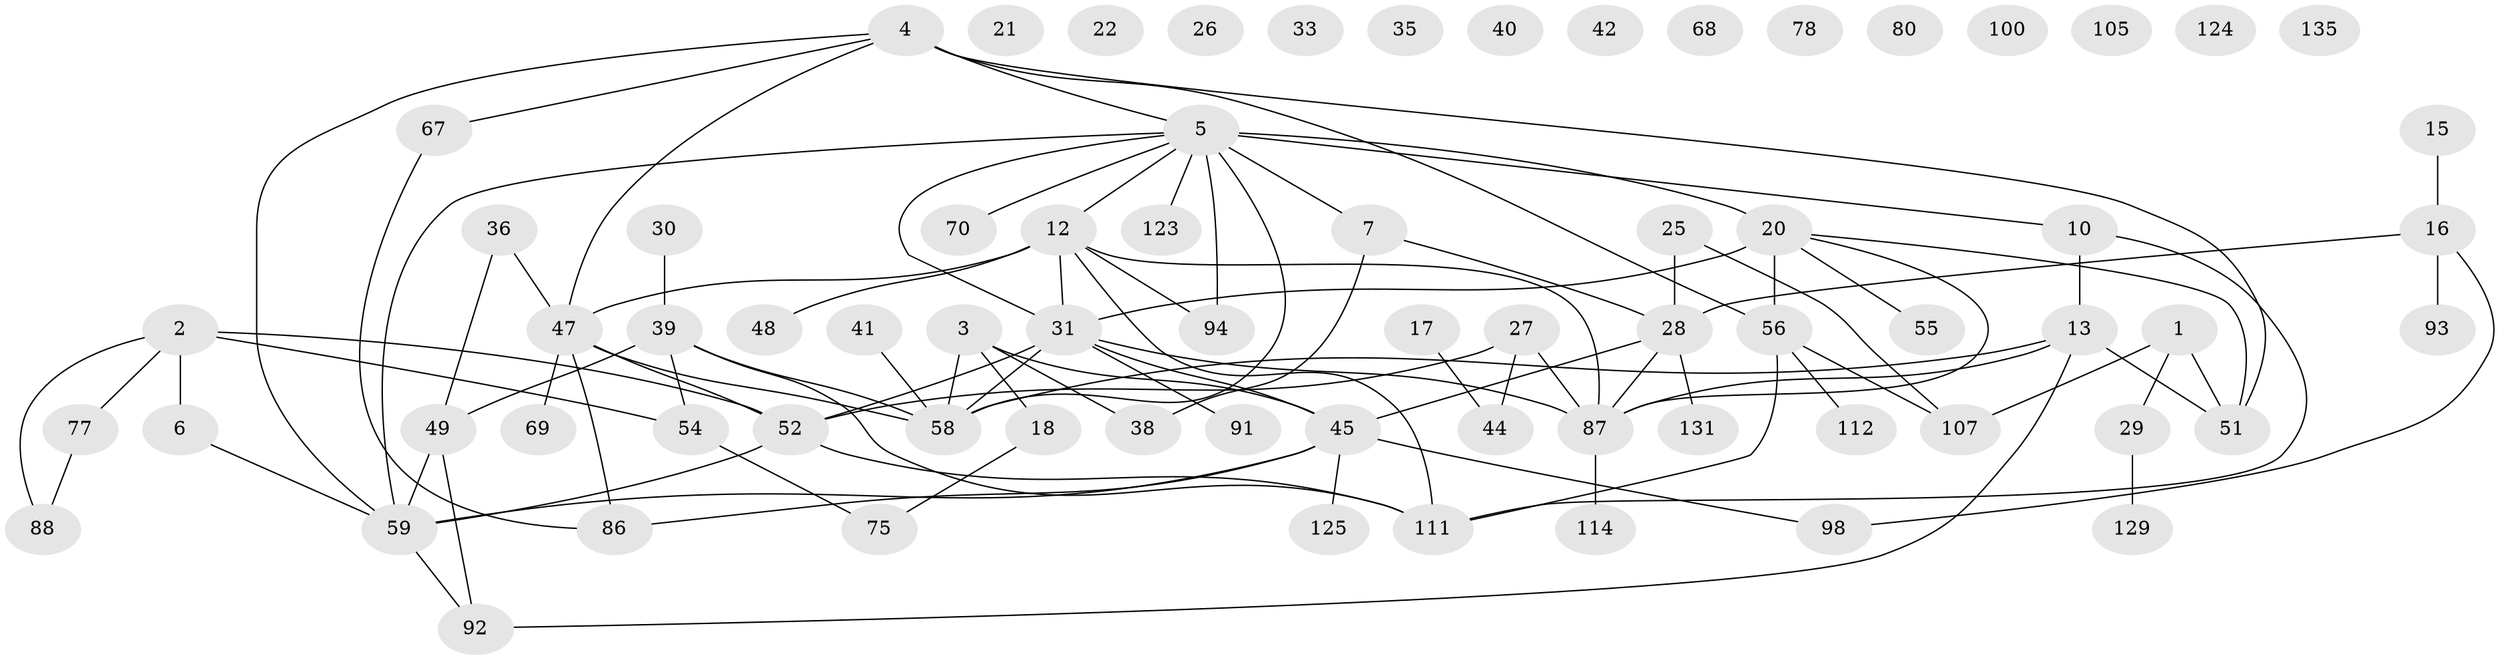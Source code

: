 // original degree distribution, {1: 0.2708333333333333, 4: 0.11805555555555555, 3: 0.2222222222222222, 2: 0.2361111111111111, 5: 0.034722222222222224, 6: 0.027777777777777776, 0: 0.06944444444444445, 7: 0.013888888888888888, 8: 0.006944444444444444}
// Generated by graph-tools (version 1.1) at 2025/16/03/04/25 18:16:44]
// undirected, 72 vertices, 96 edges
graph export_dot {
graph [start="1"]
  node [color=gray90,style=filled];
  1 [super="+11"];
  2 [super="+121+132"];
  3 [super="+9+113+109"];
  4 [super="+115+19+65+130"];
  5 [super="+8+34+61"];
  6 [super="+142"];
  7 [super="+24"];
  10 [super="+23"];
  12 [super="+99+62"];
  13 [super="+14"];
  15;
  16 [super="+89"];
  17;
  18 [super="+57+83"];
  20 [super="+95"];
  21;
  22;
  25;
  26;
  27;
  28 [super="+37+120+64"];
  29;
  30;
  31 [super="+76+43+32+97"];
  33;
  35 [super="+96"];
  36 [super="+60"];
  38 [super="+90"];
  39 [super="+134"];
  40 [super="+53"];
  41;
  42 [super="+46"];
  44;
  45 [super="+102+118"];
  47 [super="+66+104"];
  48;
  49;
  51 [super="+122"];
  52 [super="+84+79"];
  54;
  55 [super="+141"];
  56 [super="+128+101"];
  58 [super="+85"];
  59 [super="+110"];
  67;
  68 [super="+106"];
  69 [super="+127"];
  70;
  75 [super="+136"];
  77 [super="+81"];
  78;
  80;
  86;
  87;
  88;
  91;
  92;
  93 [super="+108"];
  94 [super="+103"];
  98 [super="+139"];
  100;
  105;
  107;
  111;
  112;
  114;
  123;
  124;
  125;
  129;
  131;
  135;
  1 -- 107;
  1 -- 51;
  1 -- 29;
  2 -- 52;
  2 -- 88;
  2 -- 6;
  2 -- 77;
  2 -- 54;
  3 -- 58;
  3 -- 45;
  3 -- 38;
  3 -- 18;
  4 -- 67;
  4 -- 59;
  4 -- 47;
  4 -- 51;
  4 -- 56;
  4 -- 5;
  5 -- 70;
  5 -- 10;
  5 -- 20 [weight=2];
  5 -- 123;
  5 -- 94;
  5 -- 12;
  5 -- 7;
  5 -- 31 [weight=2];
  5 -- 58 [weight=2];
  5 -- 59;
  6 -- 59;
  7 -- 28;
  7 -- 38;
  10 -- 111;
  10 -- 13;
  12 -- 87;
  12 -- 48;
  12 -- 111;
  12 -- 94;
  12 -- 47;
  12 -- 31;
  13 -- 87;
  13 -- 92;
  13 -- 51;
  13 -- 58;
  15 -- 16;
  16 -- 98;
  16 -- 93;
  16 -- 28;
  17 -- 44;
  18 -- 75;
  20 -- 87;
  20 -- 56;
  20 -- 51;
  20 -- 55;
  20 -- 31;
  25 -- 107;
  25 -- 28;
  27 -- 44;
  27 -- 87;
  27 -- 52;
  28 -- 87;
  28 -- 131;
  28 -- 45;
  29 -- 129;
  30 -- 39;
  31 -- 52;
  31 -- 58;
  31 -- 87;
  31 -- 91;
  31 -- 45;
  36 -- 49;
  36 -- 47;
  39 -- 49;
  39 -- 54;
  39 -- 58;
  39 -- 111;
  41 -- 58;
  45 -- 125;
  45 -- 86;
  45 -- 59;
  45 -- 98;
  47 -- 86;
  47 -- 69;
  47 -- 52;
  47 -- 58;
  49 -- 92;
  49 -- 59;
  52 -- 111;
  52 -- 59;
  54 -- 75;
  56 -- 107;
  56 -- 112;
  56 -- 111;
  59 -- 92;
  67 -- 86;
  77 -- 88;
  87 -- 114;
}
